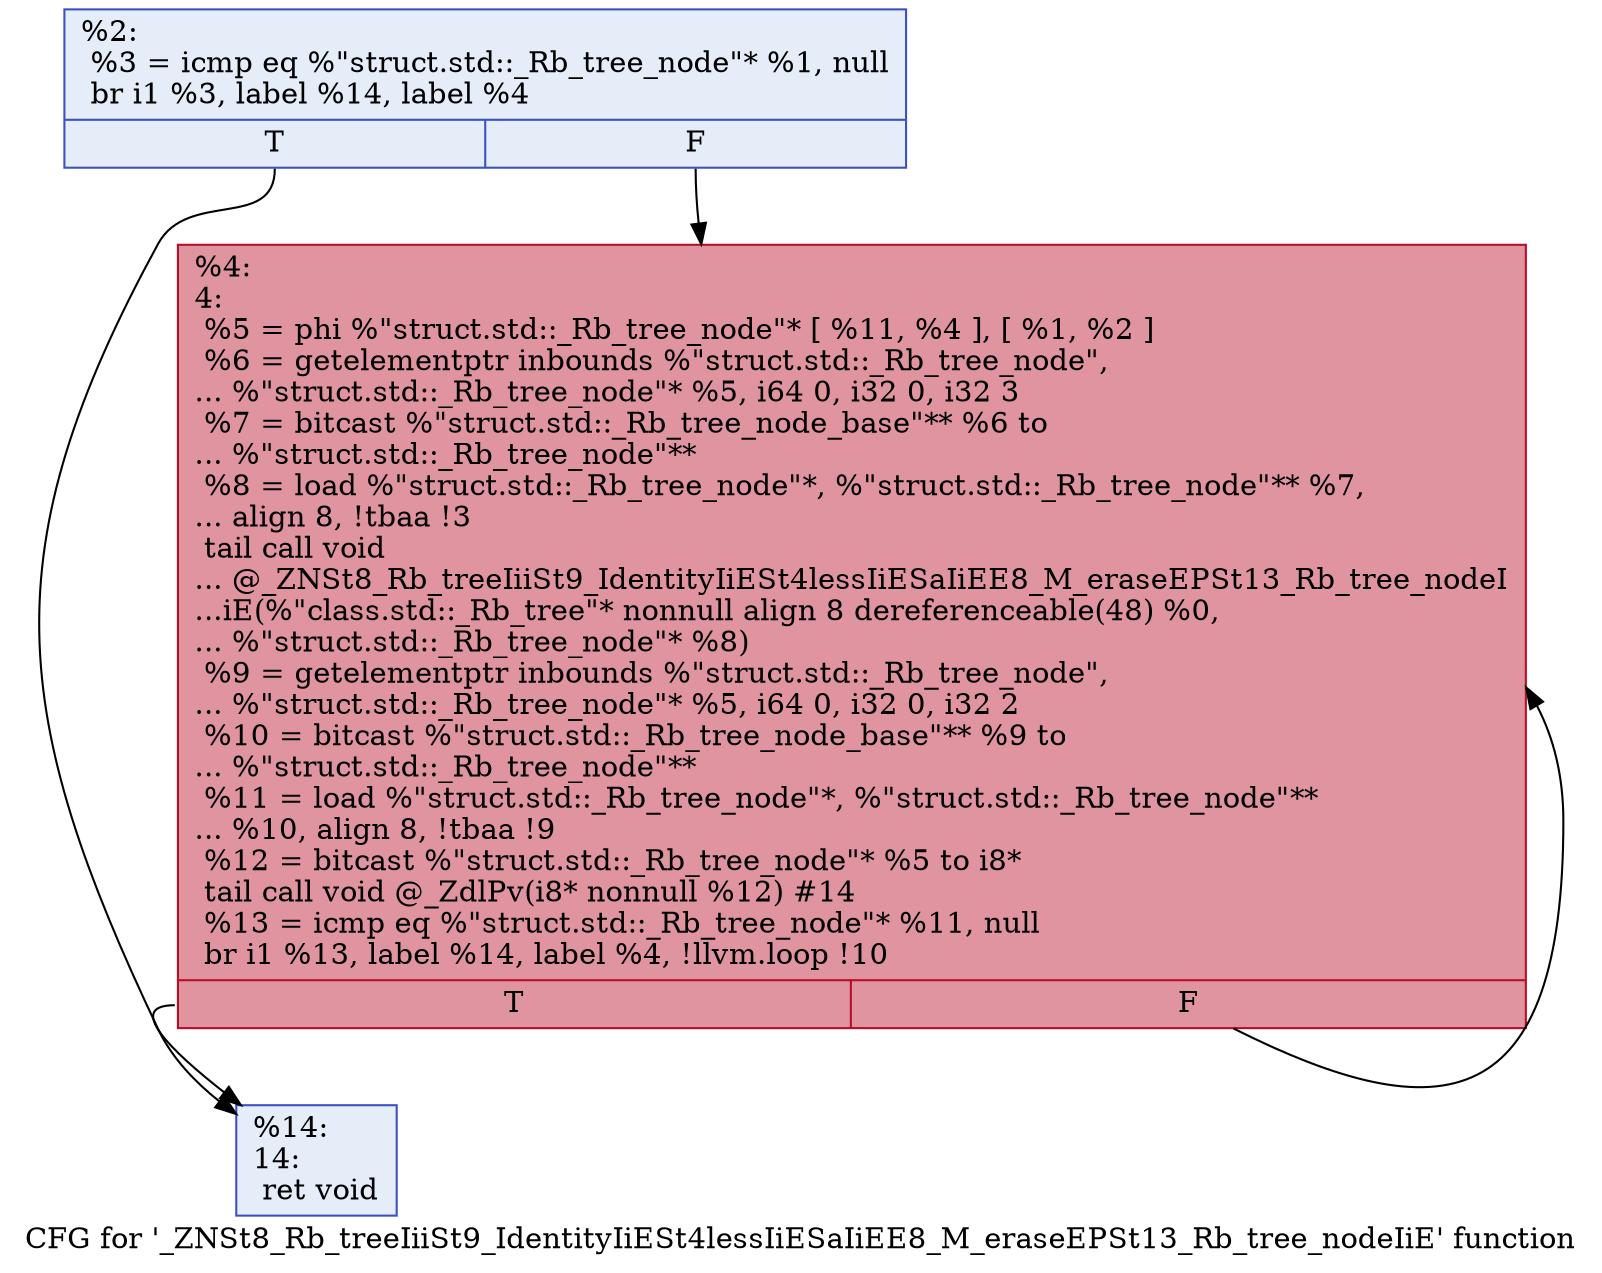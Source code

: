 digraph "CFG for '_ZNSt8_Rb_treeIiiSt9_IdentityIiESt4lessIiESaIiEE8_M_eraseEPSt13_Rb_tree_nodeIiE' function" {
	label="CFG for '_ZNSt8_Rb_treeIiiSt9_IdentityIiESt4lessIiESaIiEE8_M_eraseEPSt13_Rb_tree_nodeIiE' function";

	Node0x5614ed0f3980 [shape=record,color="#3d50c3ff", style=filled, fillcolor="#c5d6f270",label="{%2:\l  %3 = icmp eq %\"struct.std::_Rb_tree_node\"* %1, null\l  br i1 %3, label %14, label %4\l|{<s0>T|<s1>F}}"];
	Node0x5614ed0f3980:s0 -> Node0x5614ed0f39d0;
	Node0x5614ed0f3980:s1 -> Node0x5614ed0f3a20;
	Node0x5614ed0f3a20 [shape=record,color="#b70d28ff", style=filled, fillcolor="#b70d2870",label="{%4:\l4:                                                \l  %5 = phi %\"struct.std::_Rb_tree_node\"* [ %11, %4 ], [ %1, %2 ]\l  %6 = getelementptr inbounds %\"struct.std::_Rb_tree_node\",\l... %\"struct.std::_Rb_tree_node\"* %5, i64 0, i32 0, i32 3\l  %7 = bitcast %\"struct.std::_Rb_tree_node_base\"** %6 to\l... %\"struct.std::_Rb_tree_node\"**\l  %8 = load %\"struct.std::_Rb_tree_node\"*, %\"struct.std::_Rb_tree_node\"** %7,\l... align 8, !tbaa !3\l  tail call void\l... @_ZNSt8_Rb_treeIiiSt9_IdentityIiESt4lessIiESaIiEE8_M_eraseEPSt13_Rb_tree_nodeI\l...iE(%\"class.std::_Rb_tree\"* nonnull align 8 dereferenceable(48) %0,\l... %\"struct.std::_Rb_tree_node\"* %8)\l  %9 = getelementptr inbounds %\"struct.std::_Rb_tree_node\",\l... %\"struct.std::_Rb_tree_node\"* %5, i64 0, i32 0, i32 2\l  %10 = bitcast %\"struct.std::_Rb_tree_node_base\"** %9 to\l... %\"struct.std::_Rb_tree_node\"**\l  %11 = load %\"struct.std::_Rb_tree_node\"*, %\"struct.std::_Rb_tree_node\"**\l... %10, align 8, !tbaa !9\l  %12 = bitcast %\"struct.std::_Rb_tree_node\"* %5 to i8*\l  tail call void @_ZdlPv(i8* nonnull %12) #14\l  %13 = icmp eq %\"struct.std::_Rb_tree_node\"* %11, null\l  br i1 %13, label %14, label %4, !llvm.loop !10\l|{<s0>T|<s1>F}}"];
	Node0x5614ed0f3a20:s0 -> Node0x5614ed0f39d0;
	Node0x5614ed0f3a20:s1 -> Node0x5614ed0f3a20;
	Node0x5614ed0f39d0 [shape=record,color="#3d50c3ff", style=filled, fillcolor="#c5d6f270",label="{%14:\l14:                                               \l  ret void\l}"];
}

